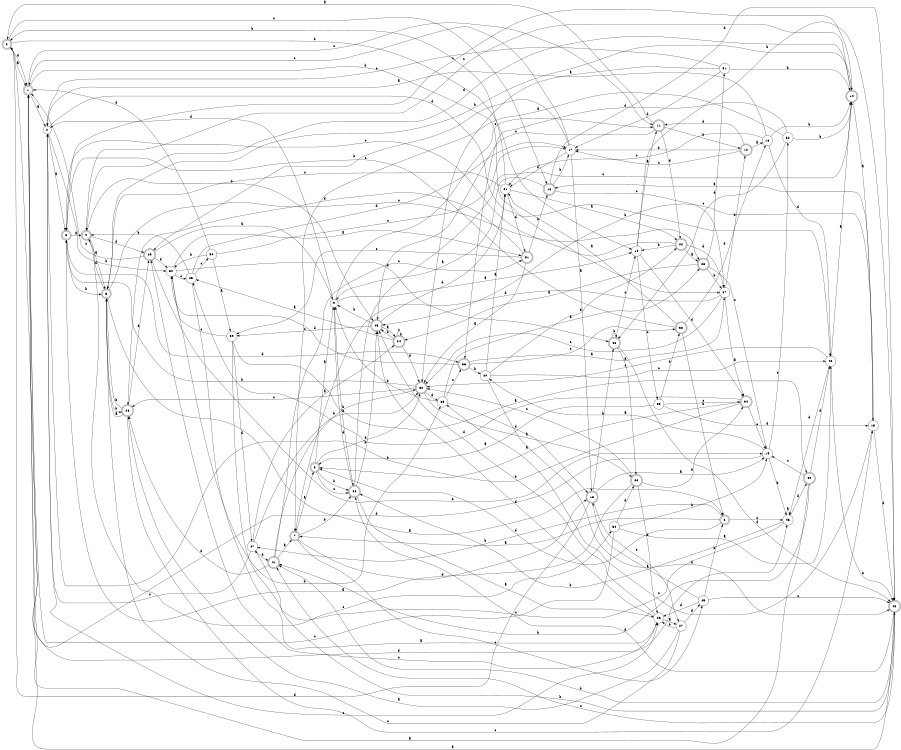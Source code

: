 digraph n44_9 {
__start0 [label="" shape="none"];

rankdir=LR;
size="8,5";

s0 [style="rounded,filled", color="black", fillcolor="white" shape="doublecircle", label="0"];
s1 [style="rounded,filled", color="black", fillcolor="white" shape="doublecircle", label="1"];
s2 [style="filled", color="black", fillcolor="white" shape="circle", label="2"];
s3 [style="rounded,filled", color="black", fillcolor="white" shape="doublecircle", label="3"];
s4 [style="rounded,filled", color="black", fillcolor="white" shape="doublecircle", label="4"];
s5 [style="rounded,filled", color="black", fillcolor="white" shape="doublecircle", label="5"];
s6 [style="rounded,filled", color="black", fillcolor="white" shape="doublecircle", label="6"];
s7 [style="rounded,filled", color="black", fillcolor="white" shape="doublecircle", label="7"];
s8 [style="rounded,filled", color="black", fillcolor="white" shape="doublecircle", label="8"];
s9 [style="filled", color="black", fillcolor="white" shape="circle", label="9"];
s10 [style="filled", color="black", fillcolor="white" shape="circle", label="10"];
s11 [style="rounded,filled", color="black", fillcolor="white" shape="doublecircle", label="11"];
s12 [style="rounded,filled", color="black", fillcolor="white" shape="doublecircle", label="12"];
s13 [style="filled", color="black", fillcolor="white" shape="circle", label="13"];
s14 [style="rounded,filled", color="black", fillcolor="white" shape="doublecircle", label="14"];
s15 [style="filled", color="black", fillcolor="white" shape="circle", label="15"];
s16 [style="rounded,filled", color="black", fillcolor="white" shape="doublecircle", label="16"];
s17 [style="filled", color="black", fillcolor="white" shape="circle", label="17"];
s18 [style="rounded,filled", color="black", fillcolor="white" shape="doublecircle", label="18"];
s19 [style="filled", color="black", fillcolor="white" shape="circle", label="19"];
s20 [style="filled", color="black", fillcolor="white" shape="circle", label="20"];
s21 [style="filled", color="black", fillcolor="white" shape="circle", label="21"];
s22 [style="rounded,filled", color="black", fillcolor="white" shape="doublecircle", label="22"];
s23 [style="rounded,filled", color="black", fillcolor="white" shape="doublecircle", label="23"];
s24 [style="rounded,filled", color="black", fillcolor="white" shape="doublecircle", label="24"];
s25 [style="filled", color="black", fillcolor="white" shape="circle", label="25"];
s26 [style="filled", color="black", fillcolor="white" shape="circle", label="26"];
s27 [style="filled", color="black", fillcolor="white" shape="circle", label="27"];
s28 [style="rounded,filled", color="black", fillcolor="white" shape="doublecircle", label="28"];
s29 [style="rounded,filled", color="black", fillcolor="white" shape="doublecircle", label="29"];
s30 [style="filled", color="black", fillcolor="white" shape="circle", label="30"];
s31 [style="rounded,filled", color="black", fillcolor="white" shape="doublecircle", label="31"];
s32 [style="rounded,filled", color="black", fillcolor="white" shape="doublecircle", label="32"];
s33 [style="rounded,filled", color="black", fillcolor="white" shape="doublecircle", label="33"];
s34 [style="rounded,filled", color="black", fillcolor="white" shape="doublecircle", label="34"];
s35 [style="filled", color="black", fillcolor="white" shape="circle", label="35"];
s36 [style="rounded,filled", color="black", fillcolor="white" shape="doublecircle", label="36"];
s37 [style="filled", color="black", fillcolor="white" shape="circle", label="37"];
s38 [style="rounded,filled", color="black", fillcolor="white" shape="doublecircle", label="38"];
s39 [style="filled", color="black", fillcolor="white" shape="circle", label="39"];
s40 [style="rounded,filled", color="black", fillcolor="white" shape="doublecircle", label="40"];
s41 [style="rounded,filled", color="black", fillcolor="white" shape="doublecircle", label="41"];
s42 [style="filled", color="black", fillcolor="white" shape="circle", label="42"];
s43 [style="rounded,filled", color="black", fillcolor="white" shape="doublecircle", label="43"];
s44 [style="rounded,filled", color="black", fillcolor="white" shape="doublecircle", label="44"];
s45 [style="rounded,filled", color="black", fillcolor="white" shape="doublecircle", label="45"];
s46 [style="filled", color="black", fillcolor="white" shape="circle", label="46"];
s47 [style="filled", color="black", fillcolor="white" shape="circle", label="47"];
s48 [style="rounded,filled", color="black", fillcolor="white" shape="doublecircle", label="48"];
s49 [style="filled", color="black", fillcolor="white" shape="circle", label="49"];
s50 [style="filled", color="black", fillcolor="white" shape="circle", label="50"];
s51 [style="filled", color="black", fillcolor="white" shape="circle", label="51"];
s52 [style="filled", color="black", fillcolor="white" shape="circle", label="52"];
s53 [style="filled", color="black", fillcolor="white" shape="circle", label="53"];
s54 [style="filled", color="black", fillcolor="white" shape="circle", label="54"];
s0 -> s1 [label="a"];
s0 -> s10 [label="b"];
s0 -> s16 [label="c"];
s0 -> s1 [label="d"];
s1 -> s2 [label="a"];
s1 -> s37 [label="b"];
s1 -> s11 [label="c"];
s1 -> s46 [label="d"];
s2 -> s3 [label="a"];
s2 -> s30 [label="b"];
s2 -> s26 [label="c"];
s2 -> s42 [label="d"];
s3 -> s4 [label="a"];
s3 -> s5 [label="b"];
s3 -> s14 [label="c"];
s3 -> s36 [label="d"];
s4 -> s5 [label="a"];
s4 -> s45 [label="b"];
s4 -> s54 [label="c"];
s4 -> s29 [label="d"];
s5 -> s6 [label="a"];
s5 -> s28 [label="b"];
s5 -> s23 [label="c"];
s5 -> s4 [label="d"];
s6 -> s7 [label="a"];
s6 -> s47 [label="b"];
s6 -> s46 [label="c"];
s6 -> s8 [label="d"];
s7 -> s8 [label="a"];
s7 -> s44 [label="b"];
s7 -> s49 [label="c"];
s7 -> s18 [label="d"];
s8 -> s9 [label="a"];
s8 -> s44 [label="b"];
s8 -> s44 [label="c"];
s8 -> s32 [label="d"];
s9 -> s10 [label="a"];
s9 -> s44 [label="b"];
s9 -> s11 [label="c"];
s9 -> s2 [label="d"];
s10 -> s11 [label="a"];
s10 -> s43 [label="b"];
s10 -> s53 [label="c"];
s10 -> s34 [label="d"];
s11 -> s0 [label="a"];
s11 -> s12 [label="b"];
s11 -> s45 [label="c"];
s11 -> s22 [label="d"];
s12 -> s13 [label="a"];
s12 -> s17 [label="b"];
s12 -> s17 [label="c"];
s12 -> s11 [label="d"];
s13 -> s2 [label="a"];
s13 -> s14 [label="b"];
s13 -> s21 [label="c"];
s13 -> s42 [label="d"];
s14 -> s15 [label="a"];
s14 -> s5 [label="b"];
s14 -> s4 [label="c"];
s14 -> s4 [label="d"];
s15 -> s16 [label="a"];
s15 -> s45 [label="b"];
s15 -> s35 [label="c"];
s15 -> s43 [label="d"];
s16 -> s9 [label="a"];
s16 -> s17 [label="b"];
s16 -> s37 [label="c"];
s16 -> s43 [label="d"];
s17 -> s18 [label="a"];
s17 -> s29 [label="b"];
s17 -> s1 [label="c"];
s17 -> s21 [label="d"];
s18 -> s19 [label="a"];
s18 -> s48 [label="b"];
s18 -> s27 [label="c"];
s18 -> s0 [label="d"];
s19 -> s20 [label="a"];
s19 -> s46 [label="b"];
s19 -> s52 [label="c"];
s19 -> s0 [label="d"];
s20 -> s21 [label="a"];
s20 -> s43 [label="b"];
s20 -> s42 [label="c"];
s20 -> s22 [label="d"];
s21 -> s22 [label="a"];
s21 -> s0 [label="b"];
s21 -> s5 [label="c"];
s21 -> s31 [label="d"];
s22 -> s23 [label="a"];
s22 -> s10 [label="b"];
s22 -> s3 [label="c"];
s22 -> s37 [label="d"];
s23 -> s24 [label="a"];
s23 -> s37 [label="b"];
s23 -> s19 [label="c"];
s23 -> s51 [label="d"];
s24 -> s25 [label="a"];
s24 -> s45 [label="b"];
s24 -> s24 [label="c"];
s24 -> s32 [label="d"];
s25 -> s26 [label="a"];
s25 -> s4 [label="b"];
s25 -> s50 [label="c"];
s25 -> s17 [label="d"];
s26 -> s27 [label="a"];
s26 -> s45 [label="b"];
s26 -> s29 [label="c"];
s26 -> s45 [label="d"];
s27 -> s28 [label="a"];
s27 -> s26 [label="b"];
s27 -> s5 [label="c"];
s27 -> s49 [label="d"];
s28 -> s5 [label="a"];
s28 -> s5 [label="b"];
s28 -> s15 [label="c"];
s28 -> s29 [label="d"];
s29 -> s9 [label="a"];
s29 -> s19 [label="b"];
s29 -> s1 [label="c"];
s29 -> s30 [label="d"];
s30 -> s31 [label="a"];
s30 -> s35 [label="b"];
s30 -> s25 [label="c"];
s30 -> s48 [label="d"];
s31 -> s32 [label="a"];
s31 -> s16 [label="b"];
s31 -> s39 [label="c"];
s31 -> s28 [label="d"];
s32 -> s33 [label="a"];
s32 -> s3 [label="b"];
s32 -> s28 [label="c"];
s32 -> s35 [label="d"];
s33 -> s3 [label="a"];
s33 -> s34 [label="b"];
s33 -> s32 [label="c"];
s33 -> s26 [label="d"];
s34 -> s8 [label="a"];
s34 -> s2 [label="b"];
s34 -> s19 [label="c"];
s34 -> s25 [label="d"];
s35 -> s23 [label="a"];
s35 -> s9 [label="b"];
s35 -> s36 [label="c"];
s35 -> s18 [label="d"];
s36 -> s37 [label="a"];
s36 -> s20 [label="b"];
s36 -> s38 [label="c"];
s36 -> s30 [label="d"];
s37 -> s34 [label="a"];
s37 -> s12 [label="b"];
s37 -> s32 [label="c"];
s37 -> s7 [label="d"];
s38 -> s21 [label="a"];
s38 -> s6 [label="b"];
s38 -> s3 [label="c"];
s38 -> s13 [label="d"];
s39 -> s40 [label="a"];
s39 -> s43 [label="b"];
s39 -> s30 [label="c"];
s39 -> s47 [label="d"];
s40 -> s1 [label="a"];
s40 -> s41 [label="b"];
s40 -> s19 [label="c"];
s40 -> s42 [label="d"];
s41 -> s7 [label="a"];
s41 -> s32 [label="b"];
s41 -> s31 [label="c"];
s41 -> s28 [label="d"];
s42 -> s14 [label="a"];
s42 -> s43 [label="b"];
s42 -> s32 [label="c"];
s42 -> s46 [label="d"];
s43 -> s1 [label="a"];
s43 -> s41 [label="b"];
s43 -> s41 [label="c"];
s43 -> s44 [label="d"];
s44 -> s26 [label="a"];
s44 -> s45 [label="b"];
s44 -> s14 [label="c"];
s44 -> s9 [label="d"];
s45 -> s24 [label="a"];
s45 -> s9 [label="b"];
s45 -> s39 [label="c"];
s45 -> s21 [label="d"];
s46 -> s46 [label="a"];
s46 -> s44 [label="b"];
s46 -> s47 [label="c"];
s46 -> s40 [label="d"];
s47 -> s24 [label="a"];
s47 -> s32 [label="b"];
s47 -> s2 [label="c"];
s47 -> s41 [label="d"];
s48 -> s33 [label="a"];
s48 -> s48 [label="b"];
s48 -> s10 [label="c"];
s48 -> s43 [label="d"];
s49 -> s18 [label="a"];
s49 -> s6 [label="b"];
s49 -> s43 [label="c"];
s49 -> s26 [label="d"];
s50 -> s39 [label="a"];
s50 -> s30 [label="b"];
s50 -> s17 [label="c"];
s50 -> s1 [label="d"];
s51 -> s32 [label="a"];
s51 -> s14 [label="b"];
s51 -> s2 [label="c"];
s51 -> s17 [label="d"];
s52 -> s7 [label="a"];
s52 -> s14 [label="b"];
s52 -> s48 [label="c"];
s52 -> s36 [label="d"];
s53 -> s8 [label="a"];
s53 -> s38 [label="b"];
s53 -> s34 [label="c"];
s53 -> s15 [label="d"];
s54 -> s42 [label="a"];
s54 -> s19 [label="b"];
s54 -> s1 [label="c"];
s54 -> s33 [label="d"];

}